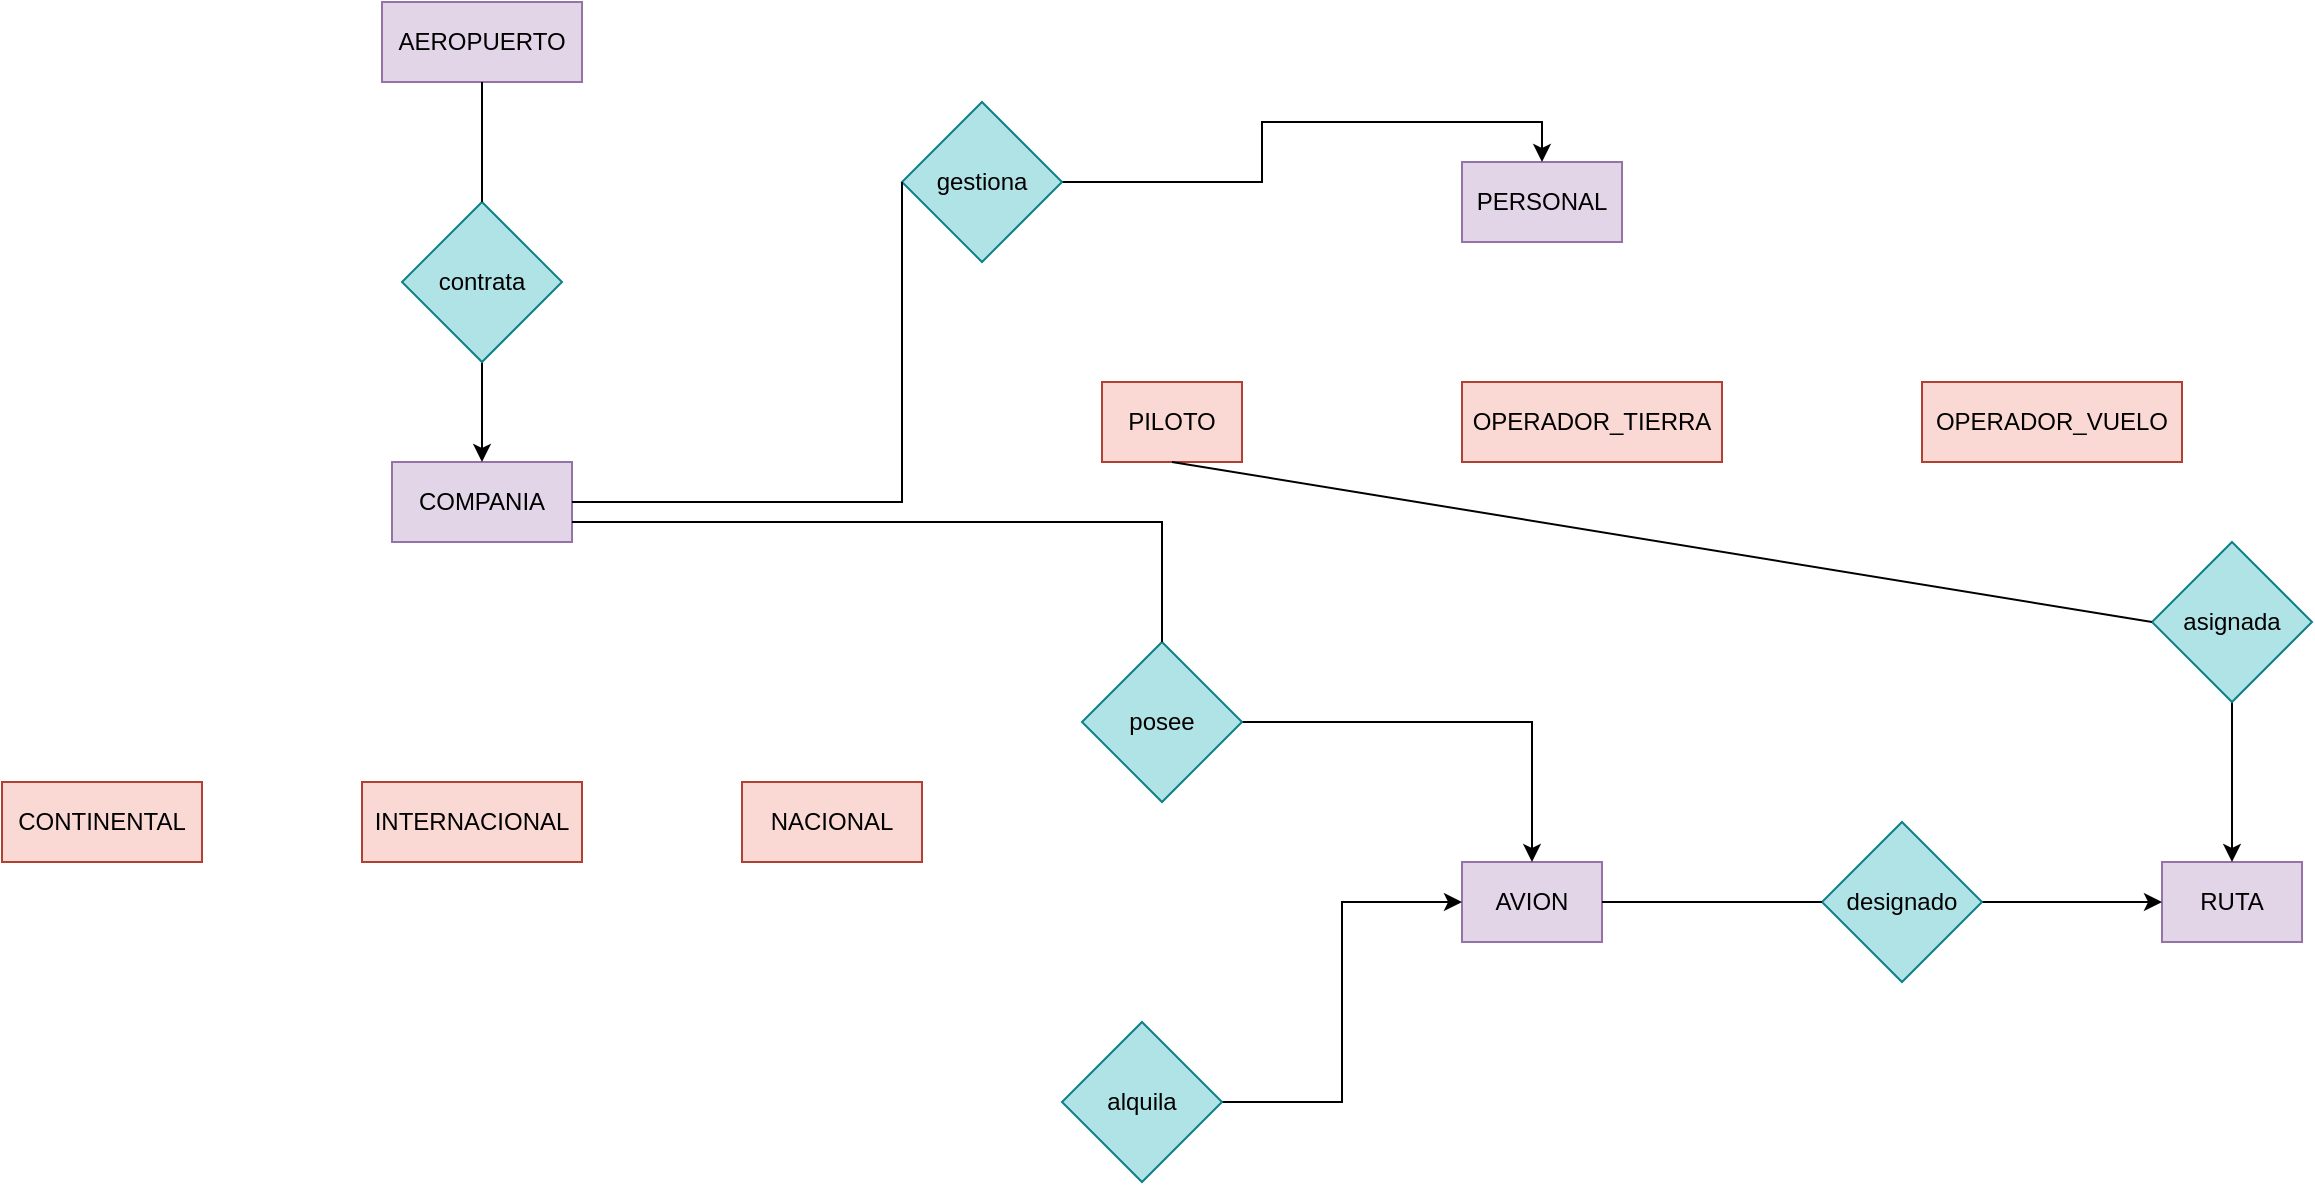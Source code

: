 <mxfile version="21.7.2" type="github">
  <diagram name="Página-1" id="whwjFIm7m2oG62MrGhCB">
    <mxGraphModel dx="3175" dy="720" grid="1" gridSize="10" guides="1" tooltips="1" connect="1" arrows="1" fold="1" page="1" pageScale="1" pageWidth="1920" pageHeight="1200" math="0" shadow="0">
      <root>
        <mxCell id="0" />
        <mxCell id="1" parent="0" />
        <mxCell id="LofawjoTvdyJ2canN9Sz-1" value="AEROPUERTO" style="rounded=0;whiteSpace=wrap;html=1;fillColor=#e1d5e7;strokeColor=#9673a6;" vertex="1" parent="1">
          <mxGeometry x="70" y="50" width="100" height="40" as="geometry" />
        </mxCell>
        <mxCell id="LofawjoTvdyJ2canN9Sz-2" value="COMPANIA" style="rounded=0;whiteSpace=wrap;html=1;fillColor=#e1d5e7;strokeColor=#9673a6;" vertex="1" parent="1">
          <mxGeometry x="75" y="280" width="90" height="40" as="geometry" />
        </mxCell>
        <mxCell id="LofawjoTvdyJ2canN9Sz-3" value="AVION" style="rounded=0;whiteSpace=wrap;html=1;fillColor=#e1d5e7;strokeColor=#9673a6;" vertex="1" parent="1">
          <mxGeometry x="610" y="480" width="70" height="40" as="geometry" />
        </mxCell>
        <mxCell id="LofawjoTvdyJ2canN9Sz-4" value="RUTA" style="rounded=0;whiteSpace=wrap;html=1;fillColor=#e1d5e7;strokeColor=#9673a6;" vertex="1" parent="1">
          <mxGeometry x="960" y="480" width="70" height="40" as="geometry" />
        </mxCell>
        <mxCell id="LofawjoTvdyJ2canN9Sz-5" value="PERSONAL" style="rounded=0;whiteSpace=wrap;html=1;fillColor=#e1d5e7;strokeColor=#9673a6;" vertex="1" parent="1">
          <mxGeometry x="610" y="130" width="80" height="40" as="geometry" />
        </mxCell>
        <mxCell id="LofawjoTvdyJ2canN9Sz-6" value="NACIONAL" style="rounded=0;whiteSpace=wrap;html=1;fillColor=#fad9d5;strokeColor=#ae4132;" vertex="1" parent="1">
          <mxGeometry x="250" y="440" width="90" height="40" as="geometry" />
        </mxCell>
        <mxCell id="LofawjoTvdyJ2canN9Sz-7" value="CONTINENTAL" style="rounded=0;whiteSpace=wrap;html=1;fillColor=#fad9d5;strokeColor=#ae4132;" vertex="1" parent="1">
          <mxGeometry x="-120" y="440" width="100" height="40" as="geometry" />
        </mxCell>
        <mxCell id="LofawjoTvdyJ2canN9Sz-8" value="INTERNACIONAL" style="rounded=0;whiteSpace=wrap;html=1;fillColor=#fad9d5;strokeColor=#ae4132;" vertex="1" parent="1">
          <mxGeometry x="60" y="440" width="110" height="40" as="geometry" />
        </mxCell>
        <mxCell id="LofawjoTvdyJ2canN9Sz-9" value="OPERADOR_VUELO" style="rounded=0;whiteSpace=wrap;html=1;fillColor=#fad9d5;strokeColor=#ae4132;" vertex="1" parent="1">
          <mxGeometry x="840" y="240" width="130" height="40" as="geometry" />
        </mxCell>
        <mxCell id="LofawjoTvdyJ2canN9Sz-10" value="OPERADOR_TIERRA" style="rounded=0;whiteSpace=wrap;html=1;fillColor=#fad9d5;strokeColor=#ae4132;" vertex="1" parent="1">
          <mxGeometry x="610" y="240" width="130" height="40" as="geometry" />
        </mxCell>
        <mxCell id="LofawjoTvdyJ2canN9Sz-11" value="PILOTO" style="rounded=0;whiteSpace=wrap;html=1;fillColor=#fad9d5;strokeColor=#ae4132;" vertex="1" parent="1">
          <mxGeometry x="430" y="240" width="70" height="40" as="geometry" />
        </mxCell>
        <mxCell id="LofawjoTvdyJ2canN9Sz-19" style="edgeStyle=orthogonalEdgeStyle;rounded=0;orthogonalLoop=1;jettySize=auto;html=1;exitX=0.5;exitY=1;exitDx=0;exitDy=0;entryX=0.5;entryY=0;entryDx=0;entryDy=0;" edge="1" parent="1" source="LofawjoTvdyJ2canN9Sz-12" target="LofawjoTvdyJ2canN9Sz-2">
          <mxGeometry relative="1" as="geometry" />
        </mxCell>
        <mxCell id="LofawjoTvdyJ2canN9Sz-12" value="contrata" style="rhombus;whiteSpace=wrap;html=1;fillColor=#b0e3e6;strokeColor=#0e8088;" vertex="1" parent="1">
          <mxGeometry x="80" y="150" width="80" height="80" as="geometry" />
        </mxCell>
        <mxCell id="LofawjoTvdyJ2canN9Sz-22" style="edgeStyle=orthogonalEdgeStyle;rounded=0;orthogonalLoop=1;jettySize=auto;html=1;exitX=1;exitY=0.5;exitDx=0;exitDy=0;entryX=0.5;entryY=0;entryDx=0;entryDy=0;" edge="1" parent="1" source="LofawjoTvdyJ2canN9Sz-13" target="LofawjoTvdyJ2canN9Sz-5">
          <mxGeometry relative="1" as="geometry" />
        </mxCell>
        <mxCell id="LofawjoTvdyJ2canN9Sz-13" value="gestiona" style="rhombus;whiteSpace=wrap;html=1;fillColor=#b0e3e6;strokeColor=#0e8088;" vertex="1" parent="1">
          <mxGeometry x="330" y="100" width="80" height="80" as="geometry" />
        </mxCell>
        <mxCell id="LofawjoTvdyJ2canN9Sz-21" style="edgeStyle=orthogonalEdgeStyle;rounded=0;orthogonalLoop=1;jettySize=auto;html=1;exitX=1;exitY=0.5;exitDx=0;exitDy=0;entryX=0;entryY=0.5;entryDx=0;entryDy=0;" edge="1" parent="1" source="LofawjoTvdyJ2canN9Sz-14" target="LofawjoTvdyJ2canN9Sz-3">
          <mxGeometry relative="1" as="geometry" />
        </mxCell>
        <mxCell id="LofawjoTvdyJ2canN9Sz-14" value="alquila" style="rhombus;whiteSpace=wrap;html=1;fillColor=#b0e3e6;strokeColor=#0e8088;" vertex="1" parent="1">
          <mxGeometry x="410" y="560" width="80" height="80" as="geometry" />
        </mxCell>
        <mxCell id="LofawjoTvdyJ2canN9Sz-20" style="edgeStyle=orthogonalEdgeStyle;rounded=0;orthogonalLoop=1;jettySize=auto;html=1;exitX=1;exitY=0.5;exitDx=0;exitDy=0;entryX=0.5;entryY=0;entryDx=0;entryDy=0;" edge="1" parent="1" source="LofawjoTvdyJ2canN9Sz-15" target="LofawjoTvdyJ2canN9Sz-3">
          <mxGeometry relative="1" as="geometry" />
        </mxCell>
        <mxCell id="LofawjoTvdyJ2canN9Sz-15" value="posee" style="rhombus;whiteSpace=wrap;html=1;fillColor=#b0e3e6;strokeColor=#0e8088;" vertex="1" parent="1">
          <mxGeometry x="420" y="370" width="80" height="80" as="geometry" />
        </mxCell>
        <mxCell id="LofawjoTvdyJ2canN9Sz-23" style="edgeStyle=orthogonalEdgeStyle;rounded=0;orthogonalLoop=1;jettySize=auto;html=1;exitX=1;exitY=0.5;exitDx=0;exitDy=0;entryX=0;entryY=0.5;entryDx=0;entryDy=0;" edge="1" parent="1" source="LofawjoTvdyJ2canN9Sz-17" target="LofawjoTvdyJ2canN9Sz-4">
          <mxGeometry relative="1" as="geometry" />
        </mxCell>
        <mxCell id="LofawjoTvdyJ2canN9Sz-17" value="designado" style="rhombus;whiteSpace=wrap;html=1;fillColor=#b0e3e6;strokeColor=#0e8088;" vertex="1" parent="1">
          <mxGeometry x="790" y="460" width="80" height="80" as="geometry" />
        </mxCell>
        <mxCell id="LofawjoTvdyJ2canN9Sz-24" style="edgeStyle=orthogonalEdgeStyle;rounded=0;orthogonalLoop=1;jettySize=auto;html=1;exitX=0.5;exitY=1;exitDx=0;exitDy=0;entryX=0.5;entryY=0;entryDx=0;entryDy=0;" edge="1" parent="1" source="LofawjoTvdyJ2canN9Sz-18" target="LofawjoTvdyJ2canN9Sz-4">
          <mxGeometry relative="1" as="geometry" />
        </mxCell>
        <mxCell id="LofawjoTvdyJ2canN9Sz-18" value="asignada" style="rhombus;whiteSpace=wrap;html=1;fillColor=#b0e3e6;strokeColor=#0e8088;" vertex="1" parent="1">
          <mxGeometry x="955" y="320" width="80" height="80" as="geometry" />
        </mxCell>
        <mxCell id="LofawjoTvdyJ2canN9Sz-25" value="" style="endArrow=none;html=1;rounded=0;entryX=0.5;entryY=1;entryDx=0;entryDy=0;exitX=0.5;exitY=0;exitDx=0;exitDy=0;" edge="1" parent="1" source="LofawjoTvdyJ2canN9Sz-12" target="LofawjoTvdyJ2canN9Sz-1">
          <mxGeometry width="50" height="50" relative="1" as="geometry">
            <mxPoint x="360" y="330" as="sourcePoint" />
            <mxPoint x="410" y="280" as="targetPoint" />
          </mxGeometry>
        </mxCell>
        <mxCell id="LofawjoTvdyJ2canN9Sz-26" value="" style="endArrow=none;html=1;rounded=0;entryX=0;entryY=0.5;entryDx=0;entryDy=0;exitX=1;exitY=0.5;exitDx=0;exitDy=0;" edge="1" parent="1" source="LofawjoTvdyJ2canN9Sz-2" target="LofawjoTvdyJ2canN9Sz-13">
          <mxGeometry width="50" height="50" relative="1" as="geometry">
            <mxPoint x="130" y="160" as="sourcePoint" />
            <mxPoint x="130" y="100" as="targetPoint" />
            <Array as="points">
              <mxPoint x="330" y="300" />
            </Array>
          </mxGeometry>
        </mxCell>
        <mxCell id="LofawjoTvdyJ2canN9Sz-28" value="" style="endArrow=none;html=1;rounded=0;entryX=1;entryY=0.75;entryDx=0;entryDy=0;exitX=0.5;exitY=0;exitDx=0;exitDy=0;" edge="1" parent="1" source="LofawjoTvdyJ2canN9Sz-15" target="LofawjoTvdyJ2canN9Sz-2">
          <mxGeometry width="50" height="50" relative="1" as="geometry">
            <mxPoint x="420" y="440" as="sourcePoint" />
            <mxPoint x="165" y="330" as="targetPoint" />
            <Array as="points">
              <mxPoint x="460" y="310" />
            </Array>
          </mxGeometry>
        </mxCell>
        <mxCell id="LofawjoTvdyJ2canN9Sz-29" value="" style="endArrow=none;html=1;rounded=0;entryX=1;entryY=0.5;entryDx=0;entryDy=0;exitX=0;exitY=0.5;exitDx=0;exitDy=0;" edge="1" parent="1" source="LofawjoTvdyJ2canN9Sz-17" target="LofawjoTvdyJ2canN9Sz-3">
          <mxGeometry width="50" height="50" relative="1" as="geometry">
            <mxPoint x="130" y="160" as="sourcePoint" />
            <mxPoint x="130" y="100" as="targetPoint" />
          </mxGeometry>
        </mxCell>
        <mxCell id="LofawjoTvdyJ2canN9Sz-30" value="" style="endArrow=none;html=1;rounded=0;entryX=0.5;entryY=1;entryDx=0;entryDy=0;exitX=0;exitY=0.5;exitDx=0;exitDy=0;" edge="1" parent="1" source="LofawjoTvdyJ2canN9Sz-18" target="LofawjoTvdyJ2canN9Sz-11">
          <mxGeometry width="50" height="50" relative="1" as="geometry">
            <mxPoint x="130" y="160" as="sourcePoint" />
            <mxPoint x="130" y="100" as="targetPoint" />
          </mxGeometry>
        </mxCell>
      </root>
    </mxGraphModel>
  </diagram>
</mxfile>
